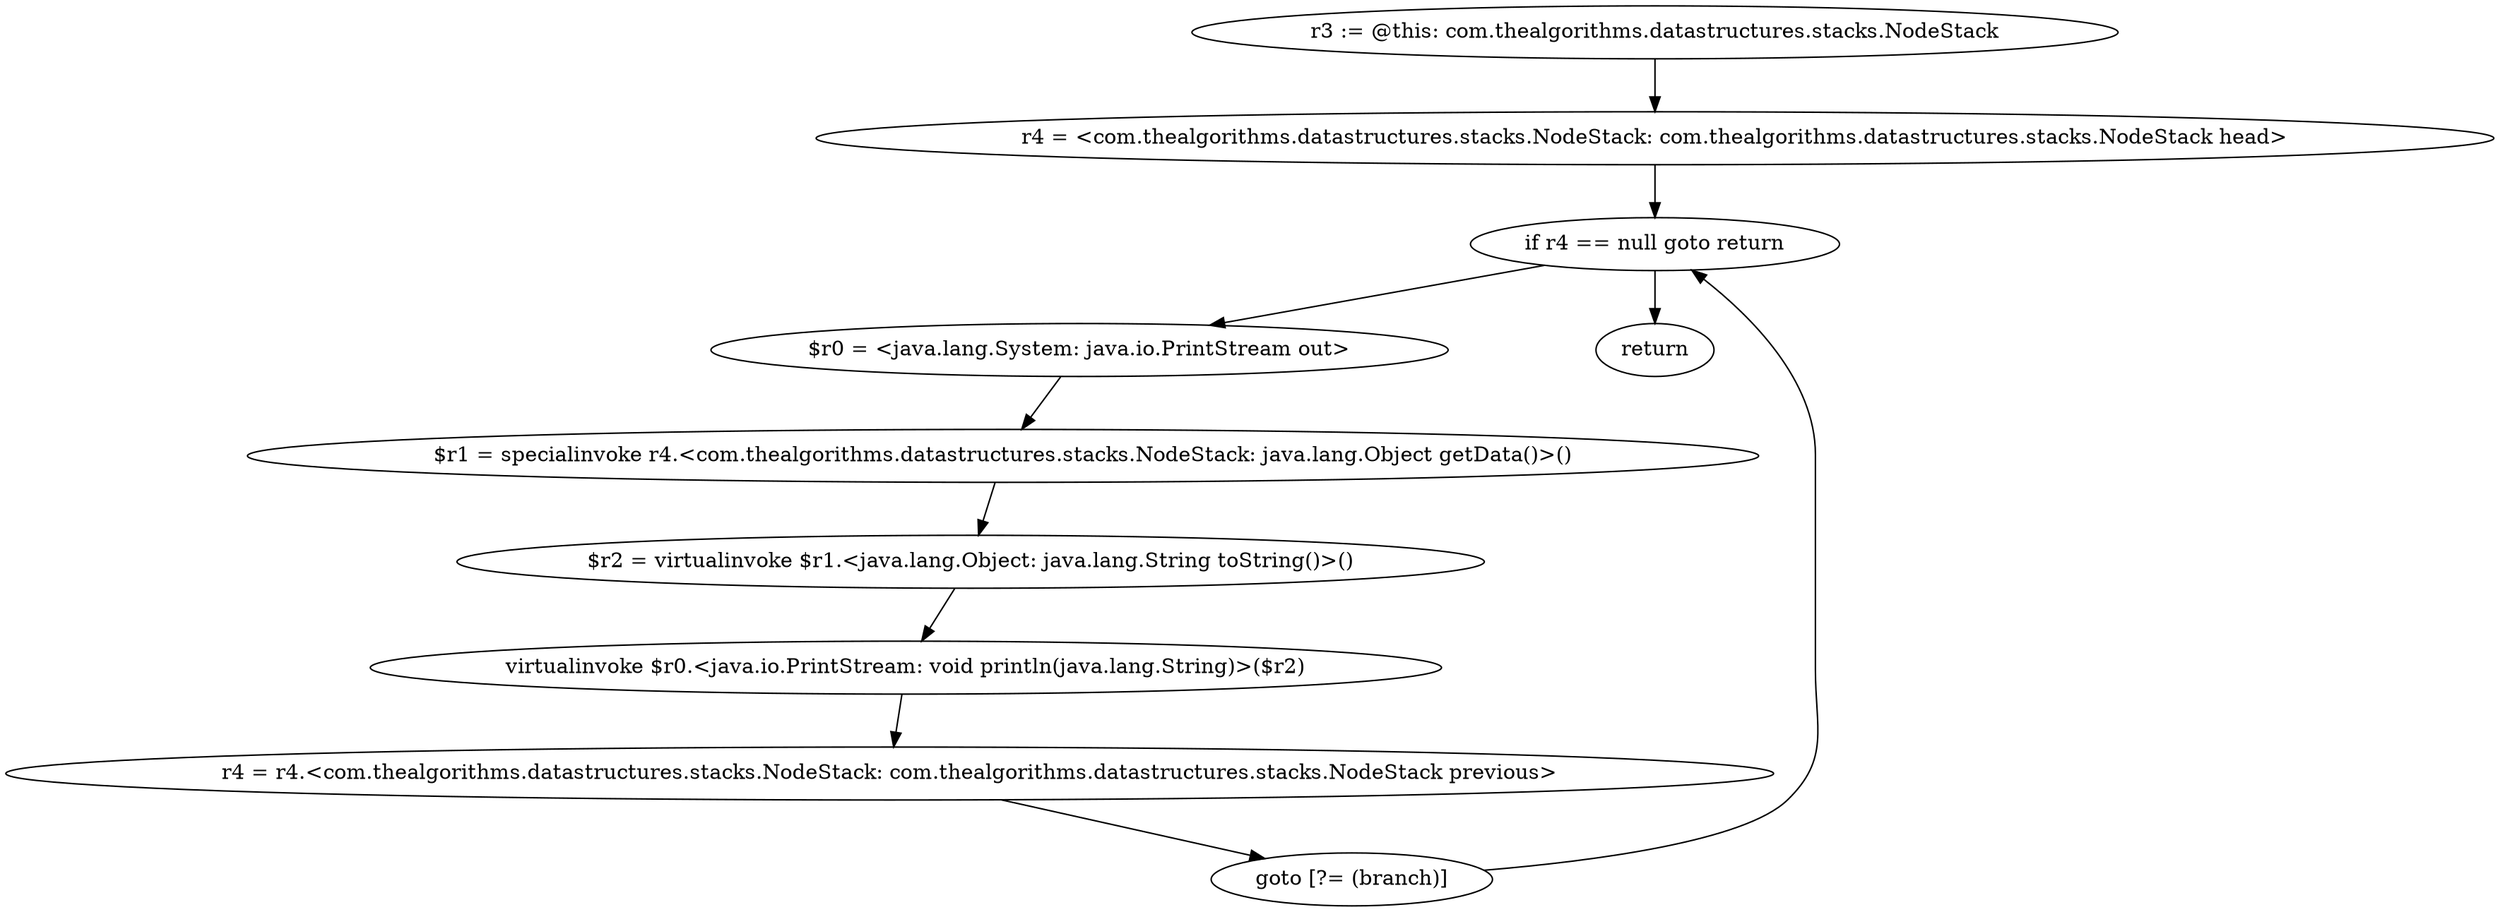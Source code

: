 digraph "unitGraph" {
    "r3 := @this: com.thealgorithms.datastructures.stacks.NodeStack"
    "r4 = <com.thealgorithms.datastructures.stacks.NodeStack: com.thealgorithms.datastructures.stacks.NodeStack head>"
    "if r4 == null goto return"
    "$r0 = <java.lang.System: java.io.PrintStream out>"
    "$r1 = specialinvoke r4.<com.thealgorithms.datastructures.stacks.NodeStack: java.lang.Object getData()>()"
    "$r2 = virtualinvoke $r1.<java.lang.Object: java.lang.String toString()>()"
    "virtualinvoke $r0.<java.io.PrintStream: void println(java.lang.String)>($r2)"
    "r4 = r4.<com.thealgorithms.datastructures.stacks.NodeStack: com.thealgorithms.datastructures.stacks.NodeStack previous>"
    "goto [?= (branch)]"
    "return"
    "r3 := @this: com.thealgorithms.datastructures.stacks.NodeStack"->"r4 = <com.thealgorithms.datastructures.stacks.NodeStack: com.thealgorithms.datastructures.stacks.NodeStack head>";
    "r4 = <com.thealgorithms.datastructures.stacks.NodeStack: com.thealgorithms.datastructures.stacks.NodeStack head>"->"if r4 == null goto return";
    "if r4 == null goto return"->"$r0 = <java.lang.System: java.io.PrintStream out>";
    "if r4 == null goto return"->"return";
    "$r0 = <java.lang.System: java.io.PrintStream out>"->"$r1 = specialinvoke r4.<com.thealgorithms.datastructures.stacks.NodeStack: java.lang.Object getData()>()";
    "$r1 = specialinvoke r4.<com.thealgorithms.datastructures.stacks.NodeStack: java.lang.Object getData()>()"->"$r2 = virtualinvoke $r1.<java.lang.Object: java.lang.String toString()>()";
    "$r2 = virtualinvoke $r1.<java.lang.Object: java.lang.String toString()>()"->"virtualinvoke $r0.<java.io.PrintStream: void println(java.lang.String)>($r2)";
    "virtualinvoke $r0.<java.io.PrintStream: void println(java.lang.String)>($r2)"->"r4 = r4.<com.thealgorithms.datastructures.stacks.NodeStack: com.thealgorithms.datastructures.stacks.NodeStack previous>";
    "r4 = r4.<com.thealgorithms.datastructures.stacks.NodeStack: com.thealgorithms.datastructures.stacks.NodeStack previous>"->"goto [?= (branch)]";
    "goto [?= (branch)]"->"if r4 == null goto return";
}
